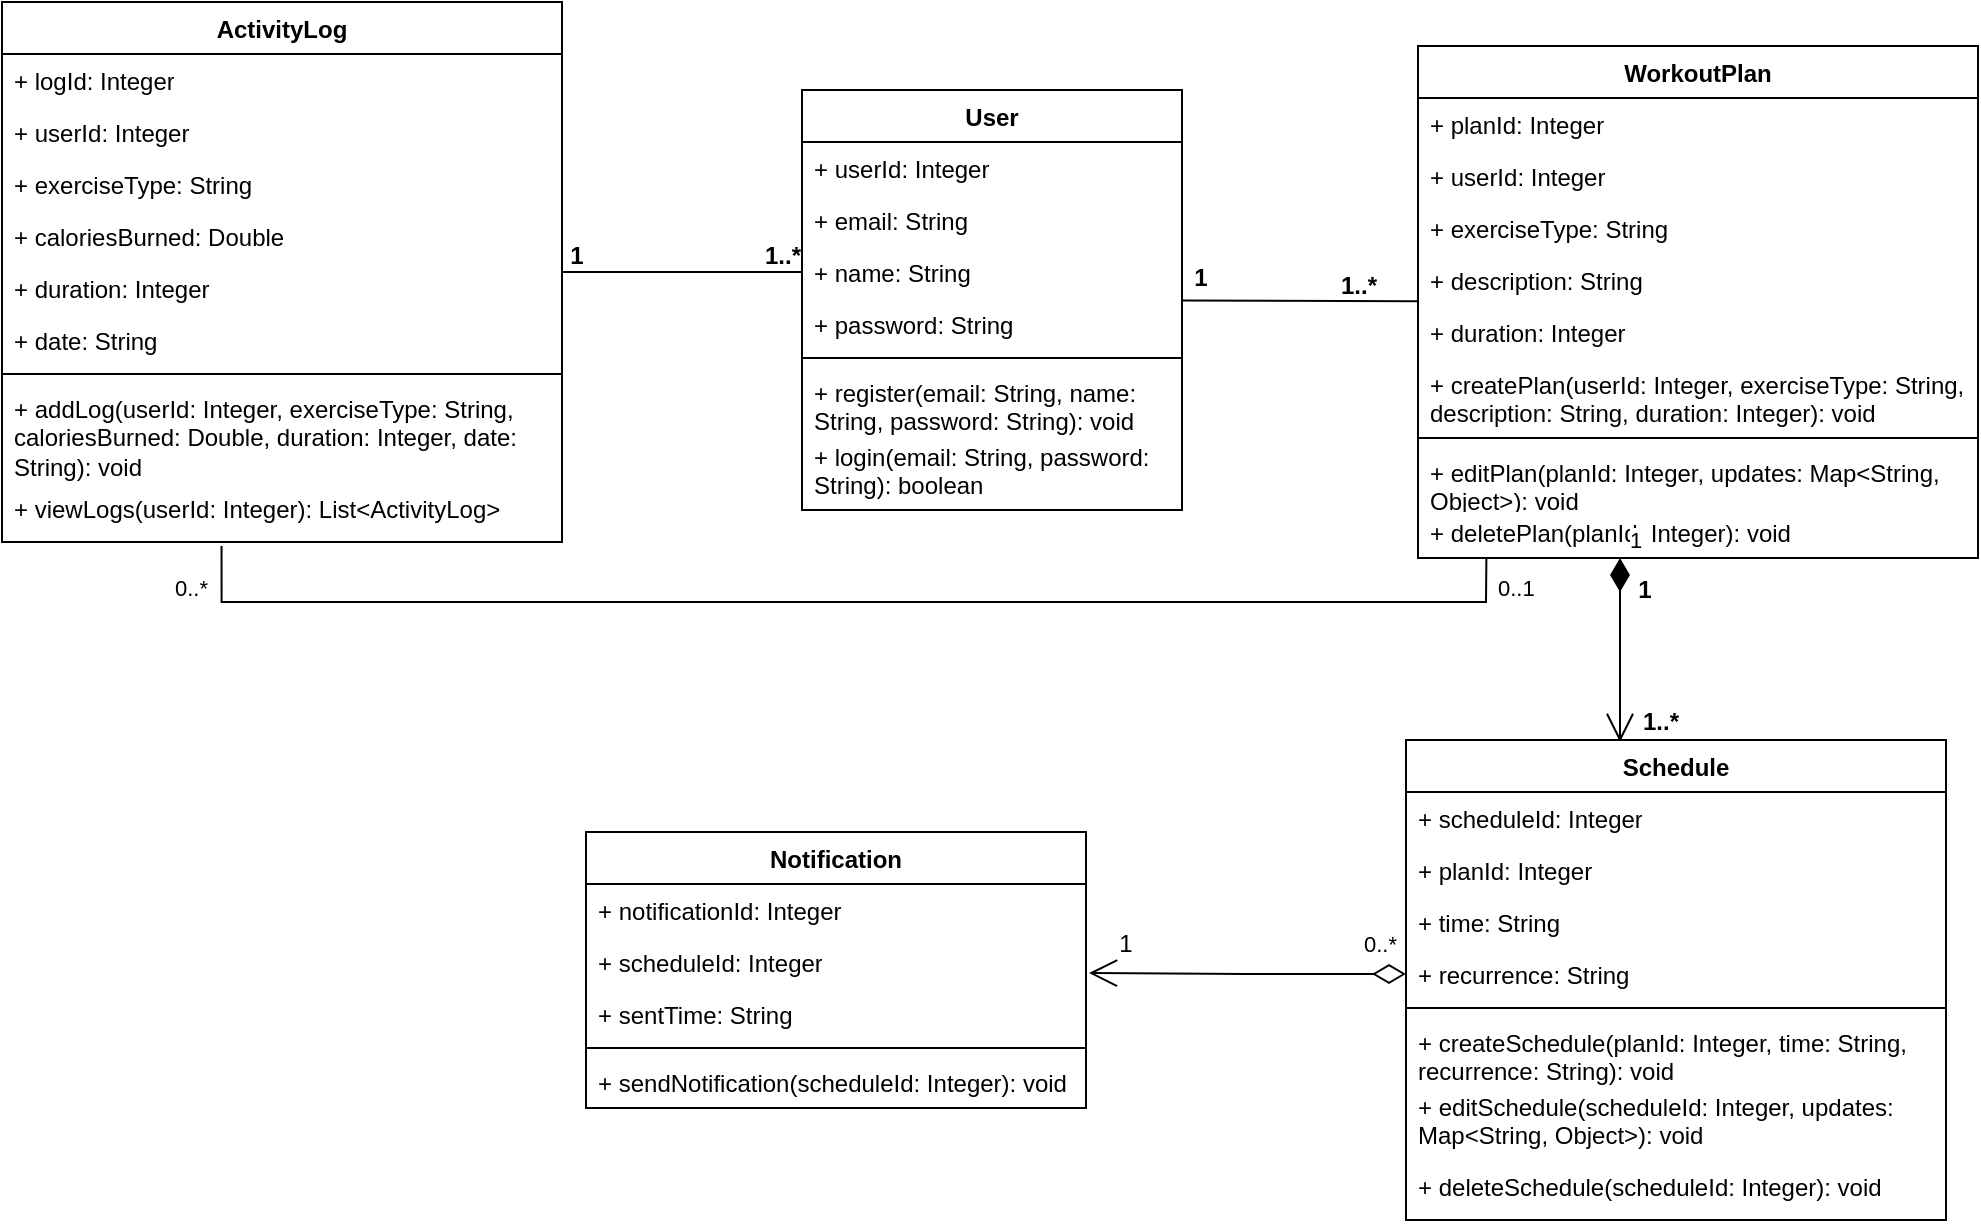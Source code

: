 <mxfile version="21.7.5" type="device">
  <diagram id="C5RBs43oDa-KdzZeNtuy" name="Page-1">
    <mxGraphModel dx="2418" dy="786" grid="0" gridSize="10" guides="1" tooltips="1" connect="1" arrows="1" fold="1" page="1" pageScale="1" pageWidth="827" pageHeight="1169" math="0" shadow="0">
      <root>
        <mxCell id="WIyWlLk6GJQsqaUBKTNV-0" />
        <mxCell id="WIyWlLk6GJQsqaUBKTNV-1" parent="WIyWlLk6GJQsqaUBKTNV-0" />
        <mxCell id="JGUX-oX6TmoMc4kg3sqK-5" value="User" style="swimlane;fontStyle=1;align=center;verticalAlign=top;childLayout=stackLayout;horizontal=1;startSize=26;horizontalStack=0;resizeParent=1;resizeParentMax=0;resizeLast=0;collapsible=1;marginBottom=0;whiteSpace=wrap;html=1;" parent="WIyWlLk6GJQsqaUBKTNV-1" vertex="1">
          <mxGeometry x="-192" y="96" width="190" height="210" as="geometry" />
        </mxCell>
        <mxCell id="JGUX-oX6TmoMc4kg3sqK-6" value="+&amp;nbsp;userId: Integer" style="text;strokeColor=none;fillColor=none;align=left;verticalAlign=top;spacingLeft=4;spacingRight=4;overflow=hidden;rotatable=0;points=[[0,0.5],[1,0.5]];portConstraint=eastwest;whiteSpace=wrap;html=1;" parent="JGUX-oX6TmoMc4kg3sqK-5" vertex="1">
          <mxGeometry y="26" width="190" height="26" as="geometry" />
        </mxCell>
        <mxCell id="JGUX-oX6TmoMc4kg3sqK-9" value="+&amp;nbsp;email: String" style="text;strokeColor=none;fillColor=none;align=left;verticalAlign=top;spacingLeft=4;spacingRight=4;overflow=hidden;rotatable=0;points=[[0,0.5],[1,0.5]];portConstraint=eastwest;whiteSpace=wrap;html=1;" parent="JGUX-oX6TmoMc4kg3sqK-5" vertex="1">
          <mxGeometry y="52" width="190" height="26" as="geometry" />
        </mxCell>
        <mxCell id="JGUX-oX6TmoMc4kg3sqK-10" value="+&amp;nbsp;name: String" style="text;strokeColor=none;fillColor=none;align=left;verticalAlign=top;spacingLeft=4;spacingRight=4;overflow=hidden;rotatable=0;points=[[0,0.5],[1,0.5]];portConstraint=eastwest;whiteSpace=wrap;html=1;" parent="JGUX-oX6TmoMc4kg3sqK-5" vertex="1">
          <mxGeometry y="78" width="190" height="26" as="geometry" />
        </mxCell>
        <mxCell id="JGUX-oX6TmoMc4kg3sqK-11" value="+ password: String&lt;div style=&quot;border-color: var(--border-color); padding: 0px; margin: 0px;&quot;&gt;&lt;br style=&quot;border-color: var(--border-color); padding: 0px; margin: 0px;&quot;&gt;&lt;/div&gt;" style="text;strokeColor=none;fillColor=none;align=left;verticalAlign=top;spacingLeft=4;spacingRight=4;overflow=hidden;rotatable=0;points=[[0,0.5],[1,0.5]];portConstraint=eastwest;whiteSpace=wrap;html=1;" parent="JGUX-oX6TmoMc4kg3sqK-5" vertex="1">
          <mxGeometry y="104" width="190" height="26" as="geometry" />
        </mxCell>
        <mxCell id="JGUX-oX6TmoMc4kg3sqK-7" value="" style="line;strokeWidth=1;fillColor=none;align=left;verticalAlign=middle;spacingTop=-1;spacingLeft=3;spacingRight=3;rotatable=0;labelPosition=right;points=[];portConstraint=eastwest;strokeColor=inherit;" parent="JGUX-oX6TmoMc4kg3sqK-5" vertex="1">
          <mxGeometry y="130" width="190" height="8" as="geometry" />
        </mxCell>
        <mxCell id="JGUX-oX6TmoMc4kg3sqK-8" value="+ register(email: String, name: String, password: String): void" style="text;strokeColor=none;fillColor=none;align=left;verticalAlign=top;spacingLeft=4;spacingRight=4;overflow=hidden;rotatable=0;points=[[0,0.5],[1,0.5]];portConstraint=eastwest;whiteSpace=wrap;html=1;" parent="JGUX-oX6TmoMc4kg3sqK-5" vertex="1">
          <mxGeometry y="138" width="190" height="32" as="geometry" />
        </mxCell>
        <mxCell id="JGUX-oX6TmoMc4kg3sqK-12" value="+ login(email: String, password: String): boolean" style="text;strokeColor=none;fillColor=none;align=left;verticalAlign=top;spacingLeft=4;spacingRight=4;overflow=hidden;rotatable=0;points=[[0,0.5],[1,0.5]];portConstraint=eastwest;whiteSpace=wrap;html=1;" parent="JGUX-oX6TmoMc4kg3sqK-5" vertex="1">
          <mxGeometry y="170" width="190" height="40" as="geometry" />
        </mxCell>
        <mxCell id="JGUX-oX6TmoMc4kg3sqK-71" style="rounded=0;orthogonalLoop=1;jettySize=auto;html=1;endArrow=none;endFill=0;" parent="WIyWlLk6GJQsqaUBKTNV-1" source="JGUX-oX6TmoMc4kg3sqK-13" target="JGUX-oX6TmoMc4kg3sqK-5" edge="1">
          <mxGeometry relative="1" as="geometry" />
        </mxCell>
        <mxCell id="JGUX-oX6TmoMc4kg3sqK-13" value="WorkoutPlan" style="swimlane;fontStyle=1;align=center;verticalAlign=top;childLayout=stackLayout;horizontal=1;startSize=26;horizontalStack=0;resizeParent=1;resizeParentMax=0;resizeLast=0;collapsible=1;marginBottom=0;whiteSpace=wrap;html=1;" parent="WIyWlLk6GJQsqaUBKTNV-1" vertex="1">
          <mxGeometry x="116" y="74" width="280" height="256" as="geometry" />
        </mxCell>
        <mxCell id="JGUX-oX6TmoMc4kg3sqK-14" value="+&amp;nbsp;planId: Integer" style="text;strokeColor=none;fillColor=none;align=left;verticalAlign=top;spacingLeft=4;spacingRight=4;overflow=hidden;rotatable=0;points=[[0,0.5],[1,0.5]];portConstraint=eastwest;whiteSpace=wrap;html=1;" parent="JGUX-oX6TmoMc4kg3sqK-13" vertex="1">
          <mxGeometry y="26" width="280" height="26" as="geometry" />
        </mxCell>
        <mxCell id="JGUX-oX6TmoMc4kg3sqK-15" value="+&amp;nbsp;userId: Integer" style="text;strokeColor=none;fillColor=none;align=left;verticalAlign=top;spacingLeft=4;spacingRight=4;overflow=hidden;rotatable=0;points=[[0,0.5],[1,0.5]];portConstraint=eastwest;whiteSpace=wrap;html=1;" parent="JGUX-oX6TmoMc4kg3sqK-13" vertex="1">
          <mxGeometry y="52" width="280" height="26" as="geometry" />
        </mxCell>
        <mxCell id="JGUX-oX6TmoMc4kg3sqK-16" value="+&amp;nbsp;exerciseType: String" style="text;strokeColor=none;fillColor=none;align=left;verticalAlign=top;spacingLeft=4;spacingRight=4;overflow=hidden;rotatable=0;points=[[0,0.5],[1,0.5]];portConstraint=eastwest;whiteSpace=wrap;html=1;" parent="JGUX-oX6TmoMc4kg3sqK-13" vertex="1">
          <mxGeometry y="78" width="280" height="26" as="geometry" />
        </mxCell>
        <mxCell id="JGUX-oX6TmoMc4kg3sqK-17" value="+ description: String&lt;div style=&quot;border-color: var(--border-color); padding: 0px; margin: 0px;&quot;&gt;&lt;br style=&quot;border-color: var(--border-color); padding: 0px; margin: 0px;&quot;&gt;&lt;/div&gt;" style="text;strokeColor=none;fillColor=none;align=left;verticalAlign=top;spacingLeft=4;spacingRight=4;overflow=hidden;rotatable=0;points=[[0,0.5],[1,0.5]];portConstraint=eastwest;whiteSpace=wrap;html=1;" parent="JGUX-oX6TmoMc4kg3sqK-13" vertex="1">
          <mxGeometry y="104" width="280" height="26" as="geometry" />
        </mxCell>
        <mxCell id="JGUX-oX6TmoMc4kg3sqK-21" value="+ duration: Integer&lt;div style=&quot;border-color: var(--border-color); padding: 0px; margin: 0px;&quot;&gt;&lt;br style=&quot;border-color: var(--border-color); padding: 0px; margin: 0px;&quot;&gt;&lt;/div&gt;" style="text;strokeColor=none;fillColor=none;align=left;verticalAlign=top;spacingLeft=4;spacingRight=4;overflow=hidden;rotatable=0;points=[[0,0.5],[1,0.5]];portConstraint=eastwest;whiteSpace=wrap;html=1;" parent="JGUX-oX6TmoMc4kg3sqK-13" vertex="1">
          <mxGeometry y="130" width="280" height="26" as="geometry" />
        </mxCell>
        <mxCell id="JGUX-oX6TmoMc4kg3sqK-19" value="+ createPlan(userId: Integer, exerciseType: String, description: String, duration: Integer): void" style="text;strokeColor=none;fillColor=none;align=left;verticalAlign=top;spacingLeft=4;spacingRight=4;overflow=hidden;rotatable=0;points=[[0,0.5],[1,0.5]];portConstraint=eastwest;whiteSpace=wrap;html=1;" parent="JGUX-oX6TmoMc4kg3sqK-13" vertex="1">
          <mxGeometry y="156" width="280" height="36" as="geometry" />
        </mxCell>
        <mxCell id="JGUX-oX6TmoMc4kg3sqK-18" value="" style="line;strokeWidth=1;fillColor=none;align=left;verticalAlign=middle;spacingTop=-1;spacingLeft=3;spacingRight=3;rotatable=0;labelPosition=right;points=[];portConstraint=eastwest;strokeColor=inherit;" parent="JGUX-oX6TmoMc4kg3sqK-13" vertex="1">
          <mxGeometry y="192" width="280" height="8" as="geometry" />
        </mxCell>
        <mxCell id="JGUX-oX6TmoMc4kg3sqK-20" value="+ editPlan(planId: Integer, updates: Map&amp;lt;String, Object&amp;gt;): void" style="text;strokeColor=none;fillColor=none;align=left;verticalAlign=top;spacingLeft=4;spacingRight=4;overflow=hidden;rotatable=0;points=[[0,0.5],[1,0.5]];portConstraint=eastwest;whiteSpace=wrap;html=1;" parent="JGUX-oX6TmoMc4kg3sqK-13" vertex="1">
          <mxGeometry y="200" width="280" height="30" as="geometry" />
        </mxCell>
        <mxCell id="JGUX-oX6TmoMc4kg3sqK-22" value="+&amp;nbsp;deletePlan(planId: Integer): void&lt;br&gt;" style="text;strokeColor=none;fillColor=none;align=left;verticalAlign=top;spacingLeft=4;spacingRight=4;overflow=hidden;rotatable=0;points=[[0,0.5],[1,0.5]];portConstraint=eastwest;whiteSpace=wrap;html=1;" parent="JGUX-oX6TmoMc4kg3sqK-13" vertex="1">
          <mxGeometry y="230" width="280" height="26" as="geometry" />
        </mxCell>
        <mxCell id="aoua9blZ-xqpm0TKttlH-12" value="1" style="endArrow=open;html=1;endSize=12;startArrow=diamondThin;startSize=14;startFill=1;edgeStyle=orthogonalEdgeStyle;align=left;verticalAlign=bottom;rounded=0;" edge="1" parent="JGUX-oX6TmoMc4kg3sqK-13">
          <mxGeometry x="-1" y="3" relative="1" as="geometry">
            <mxPoint x="101" y="256" as="sourcePoint" />
            <mxPoint x="101" y="348" as="targetPoint" />
          </mxGeometry>
        </mxCell>
        <mxCell id="JGUX-oX6TmoMc4kg3sqK-23" value="Schedule" style="swimlane;fontStyle=1;align=center;verticalAlign=top;childLayout=stackLayout;horizontal=1;startSize=26;horizontalStack=0;resizeParent=1;resizeParentMax=0;resizeLast=0;collapsible=1;marginBottom=0;whiteSpace=wrap;html=1;" parent="WIyWlLk6GJQsqaUBKTNV-1" vertex="1">
          <mxGeometry x="110" y="421" width="270" height="240" as="geometry" />
        </mxCell>
        <mxCell id="JGUX-oX6TmoMc4kg3sqK-24" value="+&amp;nbsp;scheduleId: Integer" style="text;strokeColor=none;fillColor=none;align=left;verticalAlign=top;spacingLeft=4;spacingRight=4;overflow=hidden;rotatable=0;points=[[0,0.5],[1,0.5]];portConstraint=eastwest;whiteSpace=wrap;html=1;" parent="JGUX-oX6TmoMc4kg3sqK-23" vertex="1">
          <mxGeometry y="26" width="270" height="26" as="geometry" />
        </mxCell>
        <mxCell id="JGUX-oX6TmoMc4kg3sqK-25" value="+&amp;nbsp;planId: Integer" style="text;strokeColor=none;fillColor=none;align=left;verticalAlign=top;spacingLeft=4;spacingRight=4;overflow=hidden;rotatable=0;points=[[0,0.5],[1,0.5]];portConstraint=eastwest;whiteSpace=wrap;html=1;" parent="JGUX-oX6TmoMc4kg3sqK-23" vertex="1">
          <mxGeometry y="52" width="270" height="26" as="geometry" />
        </mxCell>
        <mxCell id="JGUX-oX6TmoMc4kg3sqK-26" value="+&amp;nbsp;time: String" style="text;strokeColor=none;fillColor=none;align=left;verticalAlign=top;spacingLeft=4;spacingRight=4;overflow=hidden;rotatable=0;points=[[0,0.5],[1,0.5]];portConstraint=eastwest;whiteSpace=wrap;html=1;" parent="JGUX-oX6TmoMc4kg3sqK-23" vertex="1">
          <mxGeometry y="78" width="270" height="26" as="geometry" />
        </mxCell>
        <mxCell id="JGUX-oX6TmoMc4kg3sqK-27" value="+ recurrence: String&lt;div style=&quot;border-color: var(--border-color); padding: 0px; margin: 0px;&quot;&gt;&lt;br style=&quot;border-color: var(--border-color); padding: 0px; margin: 0px;&quot;&gt;&lt;/div&gt;" style="text;strokeColor=none;fillColor=none;align=left;verticalAlign=top;spacingLeft=4;spacingRight=4;overflow=hidden;rotatable=0;points=[[0,0.5],[1,0.5]];portConstraint=eastwest;whiteSpace=wrap;html=1;" parent="JGUX-oX6TmoMc4kg3sqK-23" vertex="1">
          <mxGeometry y="104" width="270" height="26" as="geometry" />
        </mxCell>
        <mxCell id="JGUX-oX6TmoMc4kg3sqK-28" value="" style="line;strokeWidth=1;fillColor=none;align=left;verticalAlign=middle;spacingTop=-1;spacingLeft=3;spacingRight=3;rotatable=0;labelPosition=right;points=[];portConstraint=eastwest;strokeColor=inherit;" parent="JGUX-oX6TmoMc4kg3sqK-23" vertex="1">
          <mxGeometry y="130" width="270" height="8" as="geometry" />
        </mxCell>
        <mxCell id="JGUX-oX6TmoMc4kg3sqK-29" value="+ createSchedule(planId: Integer, time: String, recurrence: String): void" style="text;strokeColor=none;fillColor=none;align=left;verticalAlign=top;spacingLeft=4;spacingRight=4;overflow=hidden;rotatable=0;points=[[0,0.5],[1,0.5]];portConstraint=eastwest;whiteSpace=wrap;html=1;" parent="JGUX-oX6TmoMc4kg3sqK-23" vertex="1">
          <mxGeometry y="138" width="270" height="32" as="geometry" />
        </mxCell>
        <mxCell id="JGUX-oX6TmoMc4kg3sqK-30" value="+ editSchedule(scheduleId: Integer, updates: Map&amp;lt;String, Object&amp;gt;): void" style="text;strokeColor=none;fillColor=none;align=left;verticalAlign=top;spacingLeft=4;spacingRight=4;overflow=hidden;rotatable=0;points=[[0,0.5],[1,0.5]];portConstraint=eastwest;whiteSpace=wrap;html=1;" parent="JGUX-oX6TmoMc4kg3sqK-23" vertex="1">
          <mxGeometry y="170" width="270" height="40" as="geometry" />
        </mxCell>
        <mxCell id="JGUX-oX6TmoMc4kg3sqK-35" value="+ deleteSchedule(scheduleId: Integer): void" style="text;strokeColor=none;fillColor=none;align=left;verticalAlign=top;spacingLeft=4;spacingRight=4;overflow=hidden;rotatable=0;points=[[0,0.5],[1,0.5]];portConstraint=eastwest;whiteSpace=wrap;html=1;" parent="JGUX-oX6TmoMc4kg3sqK-23" vertex="1">
          <mxGeometry y="210" width="270" height="30" as="geometry" />
        </mxCell>
        <mxCell id="JGUX-oX6TmoMc4kg3sqK-36" value="Notification" style="swimlane;fontStyle=1;align=center;verticalAlign=top;childLayout=stackLayout;horizontal=1;startSize=26;horizontalStack=0;resizeParent=1;resizeParentMax=0;resizeLast=0;collapsible=1;marginBottom=0;whiteSpace=wrap;html=1;" parent="WIyWlLk6GJQsqaUBKTNV-1" vertex="1">
          <mxGeometry x="-300" y="467" width="250" height="138" as="geometry" />
        </mxCell>
        <mxCell id="JGUX-oX6TmoMc4kg3sqK-37" value="+&amp;nbsp;notificationId: Integer" style="text;strokeColor=none;fillColor=none;align=left;verticalAlign=top;spacingLeft=4;spacingRight=4;overflow=hidden;rotatable=0;points=[[0,0.5],[1,0.5]];portConstraint=eastwest;whiteSpace=wrap;html=1;" parent="JGUX-oX6TmoMc4kg3sqK-36" vertex="1">
          <mxGeometry y="26" width="250" height="26" as="geometry" />
        </mxCell>
        <mxCell id="JGUX-oX6TmoMc4kg3sqK-38" value="+ scheduleId: Integer" style="text;strokeColor=none;fillColor=none;align=left;verticalAlign=top;spacingLeft=4;spacingRight=4;overflow=hidden;rotatable=0;points=[[0,0.5],[1,0.5]];portConstraint=eastwest;whiteSpace=wrap;html=1;" parent="JGUX-oX6TmoMc4kg3sqK-36" vertex="1">
          <mxGeometry y="52" width="250" height="26" as="geometry" />
        </mxCell>
        <mxCell id="JGUX-oX6TmoMc4kg3sqK-39" value="+&amp;nbsp;sentTime: String" style="text;strokeColor=none;fillColor=none;align=left;verticalAlign=top;spacingLeft=4;spacingRight=4;overflow=hidden;rotatable=0;points=[[0,0.5],[1,0.5]];portConstraint=eastwest;whiteSpace=wrap;html=1;" parent="JGUX-oX6TmoMc4kg3sqK-36" vertex="1">
          <mxGeometry y="78" width="250" height="26" as="geometry" />
        </mxCell>
        <mxCell id="JGUX-oX6TmoMc4kg3sqK-41" value="" style="line;strokeWidth=1;fillColor=none;align=left;verticalAlign=middle;spacingTop=-1;spacingLeft=3;spacingRight=3;rotatable=0;labelPosition=right;points=[];portConstraint=eastwest;strokeColor=inherit;" parent="JGUX-oX6TmoMc4kg3sqK-36" vertex="1">
          <mxGeometry y="104" width="250" height="8" as="geometry" />
        </mxCell>
        <mxCell id="JGUX-oX6TmoMc4kg3sqK-42" value="+ sendNotification(scheduleId: Integer): void" style="text;strokeColor=none;fillColor=none;align=left;verticalAlign=top;spacingLeft=4;spacingRight=4;overflow=hidden;rotatable=0;points=[[0,0.5],[1,0.5]];portConstraint=eastwest;whiteSpace=wrap;html=1;" parent="JGUX-oX6TmoMc4kg3sqK-36" vertex="1">
          <mxGeometry y="112" width="250" height="26" as="geometry" />
        </mxCell>
        <mxCell id="JGUX-oX6TmoMc4kg3sqK-44" value="ActivityLog" style="swimlane;fontStyle=1;align=center;verticalAlign=top;childLayout=stackLayout;horizontal=1;startSize=26;horizontalStack=0;resizeParent=1;resizeParentMax=0;resizeLast=0;collapsible=1;marginBottom=0;whiteSpace=wrap;html=1;" parent="WIyWlLk6GJQsqaUBKTNV-1" vertex="1">
          <mxGeometry x="-592" y="52" width="280" height="270" as="geometry" />
        </mxCell>
        <mxCell id="JGUX-oX6TmoMc4kg3sqK-45" value="+&amp;nbsp;logId: Integer" style="text;strokeColor=none;fillColor=none;align=left;verticalAlign=top;spacingLeft=4;spacingRight=4;overflow=hidden;rotatable=0;points=[[0,0.5],[1,0.5]];portConstraint=eastwest;whiteSpace=wrap;html=1;" parent="JGUX-oX6TmoMc4kg3sqK-44" vertex="1">
          <mxGeometry y="26" width="280" height="26" as="geometry" />
        </mxCell>
        <mxCell id="JGUX-oX6TmoMc4kg3sqK-46" value="+ userId: Integer" style="text;strokeColor=none;fillColor=none;align=left;verticalAlign=top;spacingLeft=4;spacingRight=4;overflow=hidden;rotatable=0;points=[[0,0.5],[1,0.5]];portConstraint=eastwest;whiteSpace=wrap;html=1;" parent="JGUX-oX6TmoMc4kg3sqK-44" vertex="1">
          <mxGeometry y="52" width="280" height="26" as="geometry" />
        </mxCell>
        <mxCell id="JGUX-oX6TmoMc4kg3sqK-47" value="+&amp;nbsp;exerciseType: String" style="text;strokeColor=none;fillColor=none;align=left;verticalAlign=top;spacingLeft=4;spacingRight=4;overflow=hidden;rotatable=0;points=[[0,0.5],[1,0.5]];portConstraint=eastwest;whiteSpace=wrap;html=1;" parent="JGUX-oX6TmoMc4kg3sqK-44" vertex="1">
          <mxGeometry y="78" width="280" height="26" as="geometry" />
        </mxCell>
        <mxCell id="JGUX-oX6TmoMc4kg3sqK-48" value="+ caloriesBurned: Double" style="text;strokeColor=none;fillColor=none;align=left;verticalAlign=top;spacingLeft=4;spacingRight=4;overflow=hidden;rotatable=0;points=[[0,0.5],[1,0.5]];portConstraint=eastwest;whiteSpace=wrap;html=1;" parent="JGUX-oX6TmoMc4kg3sqK-44" vertex="1">
          <mxGeometry y="104" width="280" height="26" as="geometry" />
        </mxCell>
        <mxCell id="JGUX-oX6TmoMc4kg3sqK-53" value="+ duration: Integer" style="text;strokeColor=none;fillColor=none;align=left;verticalAlign=top;spacingLeft=4;spacingRight=4;overflow=hidden;rotatable=0;points=[[0,0.5],[1,0.5]];portConstraint=eastwest;whiteSpace=wrap;html=1;" parent="JGUX-oX6TmoMc4kg3sqK-44" vertex="1">
          <mxGeometry y="130" width="280" height="26" as="geometry" />
        </mxCell>
        <mxCell id="JGUX-oX6TmoMc4kg3sqK-54" value="+ date: String" style="text;strokeColor=none;fillColor=none;align=left;verticalAlign=top;spacingLeft=4;spacingRight=4;overflow=hidden;rotatable=0;points=[[0,0.5],[1,0.5]];portConstraint=eastwest;whiteSpace=wrap;html=1;" parent="JGUX-oX6TmoMc4kg3sqK-44" vertex="1">
          <mxGeometry y="156" width="280" height="26" as="geometry" />
        </mxCell>
        <mxCell id="JGUX-oX6TmoMc4kg3sqK-49" value="" style="line;strokeWidth=1;fillColor=none;align=left;verticalAlign=middle;spacingTop=-1;spacingLeft=3;spacingRight=3;rotatable=0;labelPosition=right;points=[];portConstraint=eastwest;strokeColor=inherit;" parent="JGUX-oX6TmoMc4kg3sqK-44" vertex="1">
          <mxGeometry y="182" width="280" height="8" as="geometry" />
        </mxCell>
        <mxCell id="JGUX-oX6TmoMc4kg3sqK-50" value="+ addLog(userId: Integer, exerciseType: String, caloriesBurned: Double, duration: Integer, date: String): void" style="text;strokeColor=none;fillColor=none;align=left;verticalAlign=top;spacingLeft=4;spacingRight=4;overflow=hidden;rotatable=0;points=[[0,0.5],[1,0.5]];portConstraint=eastwest;whiteSpace=wrap;html=1;" parent="JGUX-oX6TmoMc4kg3sqK-44" vertex="1">
          <mxGeometry y="190" width="280" height="50" as="geometry" />
        </mxCell>
        <mxCell id="JGUX-oX6TmoMc4kg3sqK-51" value="+ viewLogs(userId: Integer): List&amp;lt;ActivityLog&amp;gt;" style="text;strokeColor=none;fillColor=none;align=left;verticalAlign=top;spacingLeft=4;spacingRight=4;overflow=hidden;rotatable=0;points=[[0,0.5],[1,0.5]];portConstraint=eastwest;whiteSpace=wrap;html=1;" parent="JGUX-oX6TmoMc4kg3sqK-44" vertex="1">
          <mxGeometry y="240" width="280" height="30" as="geometry" />
        </mxCell>
        <mxCell id="JGUX-oX6TmoMc4kg3sqK-56" value="1" style="text;align=center;fontStyle=1;verticalAlign=middle;spacingLeft=3;spacingRight=3;strokeColor=none;rotatable=0;points=[[0,0.5],[1,0.5]];portConstraint=eastwest;html=1;" parent="WIyWlLk6GJQsqaUBKTNV-1" vertex="1">
          <mxGeometry x="2" y="177" width="10" height="26" as="geometry" />
        </mxCell>
        <mxCell id="JGUX-oX6TmoMc4kg3sqK-57" value="1..*" style="text;align=center;fontStyle=1;verticalAlign=middle;spacingLeft=3;spacingRight=3;strokeColor=none;rotatable=0;points=[[0,0.5],[1,0.5]];portConstraint=eastwest;html=1;" parent="WIyWlLk6GJQsqaUBKTNV-1" vertex="1">
          <mxGeometry x="81" y="181" width="10" height="26" as="geometry" />
        </mxCell>
        <mxCell id="JGUX-oX6TmoMc4kg3sqK-59" value="1" style="text;align=center;fontStyle=1;verticalAlign=middle;spacingLeft=3;spacingRight=3;strokeColor=none;rotatable=0;points=[[0,0.5],[1,0.5]];portConstraint=eastwest;html=1;" parent="WIyWlLk6GJQsqaUBKTNV-1" vertex="1">
          <mxGeometry x="224" y="333" width="10" height="26" as="geometry" />
        </mxCell>
        <mxCell id="JGUX-oX6TmoMc4kg3sqK-60" value="1..*" style="text;align=center;fontStyle=1;verticalAlign=middle;spacingLeft=3;spacingRight=3;strokeColor=none;rotatable=0;points=[[0,0.5],[1,0.5]];portConstraint=eastwest;html=1;" parent="WIyWlLk6GJQsqaUBKTNV-1" vertex="1">
          <mxGeometry x="232" y="399" width="10" height="26" as="geometry" />
        </mxCell>
        <mxCell id="JGUX-oX6TmoMc4kg3sqK-68" style="rounded=0;orthogonalLoop=1;jettySize=auto;html=1;endArrow=none;endFill=0;" parent="WIyWlLk6GJQsqaUBKTNV-1" source="JGUX-oX6TmoMc4kg3sqK-10" target="JGUX-oX6TmoMc4kg3sqK-44" edge="1">
          <mxGeometry relative="1" as="geometry" />
        </mxCell>
        <mxCell id="JGUX-oX6TmoMc4kg3sqK-69" value="1..*" style="text;align=center;fontStyle=1;verticalAlign=middle;spacingLeft=3;spacingRight=3;strokeColor=none;rotatable=0;points=[[0,0.5],[1,0.5]];portConstraint=eastwest;html=1;" parent="WIyWlLk6GJQsqaUBKTNV-1" vertex="1">
          <mxGeometry x="-207" y="166" width="10" height="26" as="geometry" />
        </mxCell>
        <mxCell id="JGUX-oX6TmoMc4kg3sqK-70" value="1" style="text;align=center;fontStyle=1;verticalAlign=middle;spacingLeft=3;spacingRight=3;strokeColor=none;rotatable=0;points=[[0,0.5],[1,0.5]];portConstraint=eastwest;html=1;" parent="WIyWlLk6GJQsqaUBKTNV-1" vertex="1">
          <mxGeometry x="-310" y="166" width="10" height="26" as="geometry" />
        </mxCell>
        <mxCell id="aoua9blZ-xqpm0TKttlH-6" value="0..*" style="endArrow=open;html=1;endSize=12;startArrow=diamondThin;startSize=14;startFill=0;edgeStyle=orthogonalEdgeStyle;align=left;verticalAlign=bottom;rounded=0;entryX=1.006;entryY=0.712;entryDx=0;entryDy=0;entryPerimeter=0;" edge="1" parent="WIyWlLk6GJQsqaUBKTNV-1" source="JGUX-oX6TmoMc4kg3sqK-27" target="JGUX-oX6TmoMc4kg3sqK-38">
          <mxGeometry x="-0.711" y="-6" relative="1" as="geometry">
            <mxPoint x="104.73" y="544.63" as="sourcePoint" />
            <mxPoint y="541" as="targetPoint" />
            <Array as="points" />
            <mxPoint as="offset" />
          </mxGeometry>
        </mxCell>
        <mxCell id="aoua9blZ-xqpm0TKttlH-7" style="edgeStyle=none;rounded=0;orthogonalLoop=1;jettySize=auto;html=1;exitX=1;exitY=0.5;exitDx=0;exitDy=0;" edge="1" parent="WIyWlLk6GJQsqaUBKTNV-1" source="JGUX-oX6TmoMc4kg3sqK-56" target="JGUX-oX6TmoMc4kg3sqK-56">
          <mxGeometry relative="1" as="geometry" />
        </mxCell>
        <mxCell id="aoua9blZ-xqpm0TKttlH-9" value="" style="endArrow=none;html=1;edgeStyle=orthogonalEdgeStyle;rounded=0;entryX=0.392;entryY=1.065;entryDx=0;entryDy=0;entryPerimeter=0;exitX=0.122;exitY=1.083;exitDx=0;exitDy=0;exitPerimeter=0;" edge="1" parent="WIyWlLk6GJQsqaUBKTNV-1" source="JGUX-oX6TmoMc4kg3sqK-22" target="JGUX-oX6TmoMc4kg3sqK-51">
          <mxGeometry relative="1" as="geometry">
            <mxPoint x="168" y="362" as="sourcePoint" />
            <mxPoint x="-459" y="425" as="targetPoint" />
            <Array as="points">
              <mxPoint x="150" y="330" />
              <mxPoint x="150" y="330" />
              <mxPoint x="150" y="352" />
              <mxPoint x="-482" y="352" />
            </Array>
          </mxGeometry>
        </mxCell>
        <mxCell id="aoua9blZ-xqpm0TKttlH-10" value="0..1" style="edgeLabel;resizable=0;html=1;align=left;verticalAlign=bottom;" connectable="0" vertex="1" parent="aoua9blZ-xqpm0TKttlH-9">
          <mxGeometry x="-1" relative="1" as="geometry">
            <mxPoint x="4" y="21" as="offset" />
          </mxGeometry>
        </mxCell>
        <mxCell id="aoua9blZ-xqpm0TKttlH-11" value="0..*" style="edgeLabel;resizable=0;html=1;align=right;verticalAlign=bottom;" connectable="0" vertex="1" parent="aoua9blZ-xqpm0TKttlH-9">
          <mxGeometry x="1" relative="1" as="geometry">
            <mxPoint x="-6" y="30" as="offset" />
          </mxGeometry>
        </mxCell>
        <mxCell id="aoua9blZ-xqpm0TKttlH-18" value="1" style="text;html=1;strokeColor=none;fillColor=none;align=center;verticalAlign=middle;whiteSpace=wrap;rounded=0;" vertex="1" parent="WIyWlLk6GJQsqaUBKTNV-1">
          <mxGeometry x="-60" y="508" width="60" height="30" as="geometry" />
        </mxCell>
      </root>
    </mxGraphModel>
  </diagram>
</mxfile>
